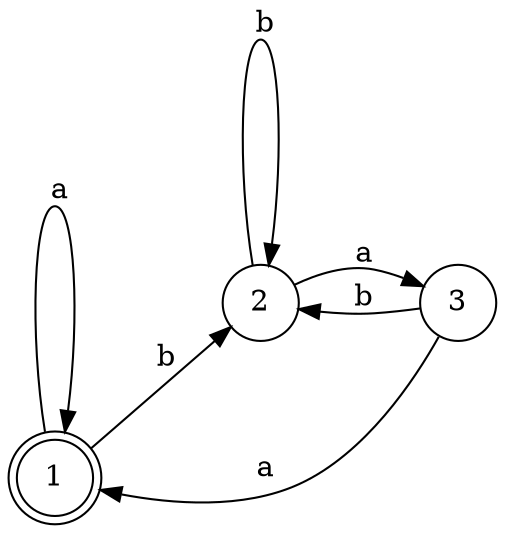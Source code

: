//Number of Nodes: 3
digraph G {
	nodesep=1.5;
	ranksep=0.6;
	rankdir=LR;
	1 -> 1 [styel=bold,label=" a"];
	1 -> 2 [styel=bold,label=" b"];
	2 -> 3 [styel=bold,label=" a"];
	2 -> 2 [styel=bold,label=" b"];
	3 -> 1 [styel=bold,label=" a"];
	3 -> 2 [styel=bold,label=" b"];
	1:body[shape=doublecircle, width=0.4];
	2:body[shape=circle, width=0.4];
	3:body[shape=circle, width=0.4];
}
